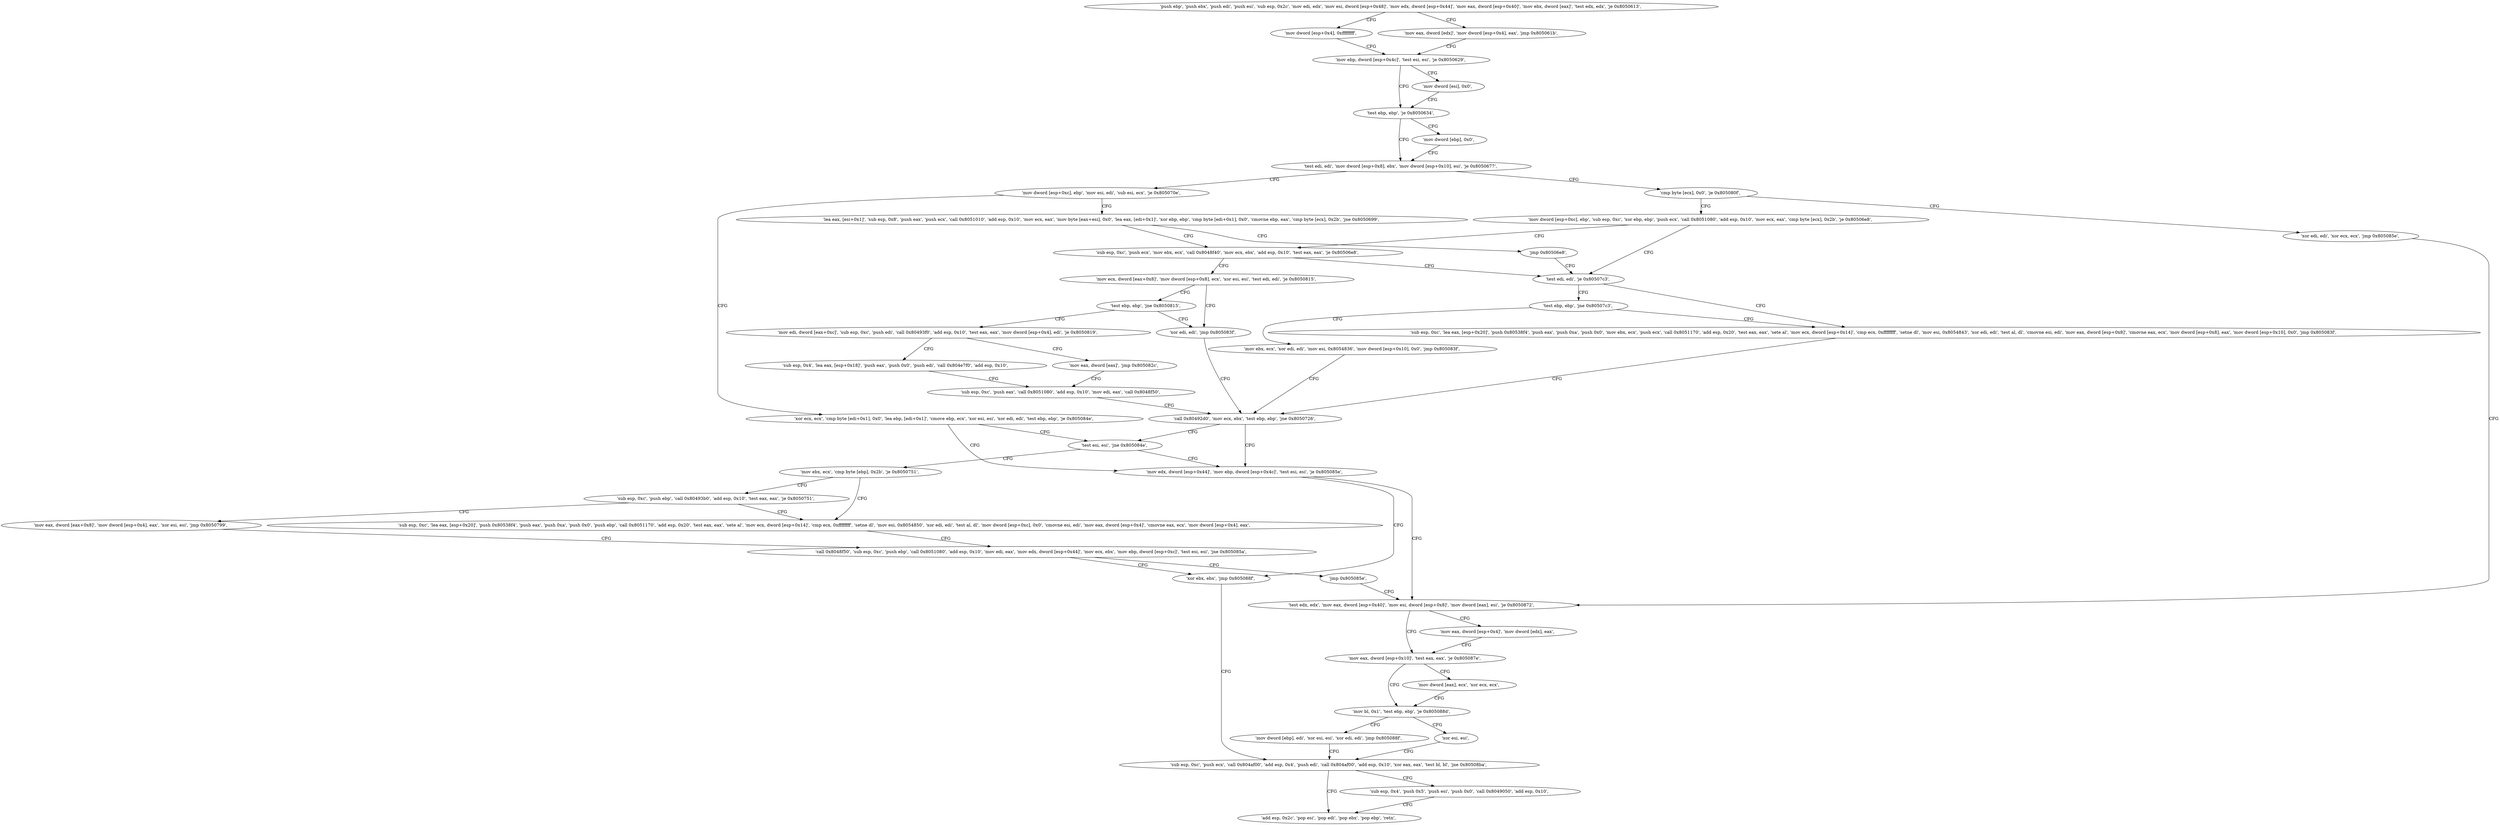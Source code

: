 digraph "func" {
"134546928" [label = "'push ebp', 'push ebx', 'push edi', 'push esi', 'sub esp, 0x2c', 'mov edi, edx', 'mov esi, dword [esp+0x48]', 'mov edx, dword [esp+0x44]', 'mov eax, dword [esp+0x40]', 'mov ebx, dword [eax]', 'test edx, edx', 'je 0x8050613', " ]
"134546963" [label = "'mov dword [esp+0x4], 0xffffffff', " ]
"134546955" [label = "'mov eax, dword [edx]', 'mov dword [esp+0x4], eax', 'jmp 0x805061b', " ]
"134546971" [label = "'mov ebp, dword [esp+0x4c]', 'test esi, esi', 'je 0x8050629', " ]
"134546985" [label = "'test ebp, ebp', 'je 0x8050634', " ]
"134546996" [label = "'test edi, edi', 'mov dword [esp+0x8], ebx', 'mov dword [esp+0x10], esi', 'je 0x8050677', " ]
"134546989" [label = "'mov dword [ebp], 0x0', " ]
"134546979" [label = "'mov dword [esi], 0x0', " ]
"134547063" [label = "'cmp byte [ecx], 0x0', 'je 0x805080f', " ]
"134547008" [label = "'mov dword [esp+0xc], ebp', 'mov esi, edi', 'sub esi, ecx', 'je 0x805070e', " ]
"134547471" [label = "'xor edi, edi', 'xor ecx, ecx', 'jmp 0x805085e', " ]
"134547072" [label = "'mov dword [esp+0xc], ebp', 'sub esp, 0xc', 'xor ebp, ebp', 'push ecx', 'call 0x8051080', 'add esp, 0x10', 'mov ecx, eax', 'cmp byte [ecx], 0x2b', 'je 0x80506e8', " ]
"134547214" [label = "'xor ecx, ecx', 'cmp byte [edi+0x1], 0x0', 'lea ebp, [edi+0x1]', 'cmove ebp, ecx', 'xor esi, esi', 'xor edi, edi', 'test ebp, ebp', 'je 0x805084e', " ]
"134547022" [label = "'lea eax, [esi+0x1]', 'sub esp, 0x8', 'push eax', 'push ecx', 'call 0x8051010', 'add esp, 0x10', 'mov ecx, eax', 'mov byte [eax+esi], 0x0', 'lea eax, [edi+0x1]', 'xor ebp, ebp', 'cmp byte [edi+0x1], 0x0', 'cmovne ebp, eax', 'cmp byte [ecx], 0x2b', 'jne 0x8050699', " ]
"134547550" [label = "'test edx, edx', 'mov eax, dword [esp+0x40]', 'mov esi, dword [esp+0x8]', 'mov dword [eax], esi', 'je 0x8050872', " ]
"134547176" [label = "'test edi, edi', 'je 0x80507c3', " ]
"134547097" [label = "'sub esp, 0xc', 'push ecx', 'mov ebx, ecx', 'call 0x8048f40', 'mov ecx, ebx', 'add esp, 0x10', 'test eax, eax', 'je 0x80506e8', " ]
"134547534" [label = "'mov edx, dword [esp+0x44]', 'mov ebp, dword [esp+0x4c]', 'test esi, esi', 'je 0x805085e', " ]
"134547238" [label = "'test esi, esi', 'jne 0x805084e', " ]
"134547061" [label = "'jmp 0x80506e8', " ]
"134547570" [label = "'mov eax, dword [esp+0x10]', 'test eax, eax', 'je 0x805087e', " ]
"134547564" [label = "'mov eax, dword [esp+0x4]', 'mov dword [edx], eax', " ]
"134547395" [label = "'sub esp, 0xc', 'lea eax, [esp+0x20]', 'push 0x80538f4', 'push eax', 'push 0xa', 'push 0x0', 'mov ebx, ecx', 'push ecx', 'call 0x8051170', 'add esp, 0x20', 'test eax, eax', 'sete al', 'mov ecx, dword [esp+0x14]', 'cmp ecx, 0xffffffff', 'setne dl', 'mov esi, 0x8054843', 'xor edi, edi', 'test al, dl', 'cmovne esi, edi', 'mov eax, dword [esp+0x8]', 'cmovne eax, ecx', 'mov dword [esp+0x8], eax', 'mov dword [esp+0x10], 0x0', 'jmp 0x805083f', " ]
"134547184" [label = "'test ebp, ebp', 'jne 0x80507c3', " ]
"134547117" [label = "'mov ecx, dword [eax+0x8]', 'mov dword [esp+0x8], ecx', 'xor esi, esi', 'test edi, edi', 'je 0x8050815', " ]
"134547546" [label = "'xor ebx, ebx', 'jmp 0x805088f', " ]
"134547246" [label = "'mov ebx, ecx', 'cmp byte [ebp], 0x2b', 'je 0x8050751', " ]
"134547582" [label = "'mov bl, 0x1', 'test ebp, ebp', 'je 0x805088d', " ]
"134547578" [label = "'mov dword [eax], ecx', 'xor ecx, ecx', " ]
"134547519" [label = "'call 0x80492d0', 'mov ecx, ebx', 'test ebp, ebp', 'jne 0x8050726', " ]
"134547192" [label = "'mov ebx, ecx', 'xor edi, edi', 'mov esi, 0x8054836', 'mov dword [esp+0x10], 0x0', 'jmp 0x805083f', " ]
"134547477" [label = "'xor edi, edi', 'jmp 0x805083f', " ]
"134547134" [label = "'test ebp, ebp', 'jne 0x8050815', " ]
"134547599" [label = "'sub esp, 0xc', 'push ecx', 'call 0x804af00', 'add esp, 0x4', 'push edi', 'call 0x804af00', 'add esp, 0x10', 'xor eax, eax', 'test bl, bl', 'jne 0x80508ba', " ]
"134547281" [label = "'sub esp, 0xc', 'lea eax, [esp+0x20]', 'push 0x80538f4', 'push eax', 'push 0xa', 'push 0x0', 'push ebp', 'call 0x8051170', 'add esp, 0x20', 'test eax, eax', 'sete al', 'mov ecx, dword [esp+0x14]', 'cmp ecx, 0xffffffff', 'setne dl', 'mov esi, 0x8054850', 'xor edi, edi', 'test al, dl', 'mov dword [esp+0xc], 0x0', 'cmovne esi, edi', 'mov eax, dword [esp+0x4]', 'cmovne eax, ecx', 'mov dword [esp+0x4], eax', " ]
"134547254" [label = "'sub esp, 0xc', 'push ebp', 'call 0x80493b0', 'add esp, 0x10', 'test eax, eax', 'je 0x8050751', " ]
"134547597" [label = "'xor esi, esi', " ]
"134547588" [label = "'mov dword [ebp], edi', 'xor esi, esi', 'xor edi, edi', 'jmp 0x805088f', " ]
"134547142" [label = "'mov edi, dword [eax+0xc]', 'sub esp, 0xc', 'push edi', 'call 0x80493f0', 'add esp, 0x10', 'test eax, eax', 'mov dword [esp+0x4], edi', 'je 0x8050819', " ]
"134547642" [label = "'add esp, 0x2c', 'pop esi', 'pop edi', 'pop ebx', 'pop ebp', 'retn', " ]
"134547626" [label = "'sub esp, 0x4', 'push 0x5', 'push esi', 'push 0x0', 'call 0x8049050', 'add esp, 0x10', " ]
"134547353" [label = "'call 0x8048f50', 'sub esp, 0xc', 'push ebp', 'call 0x8051080', 'add esp, 0x10', 'mov edi, eax', 'mov edx, dword [esp+0x44]', 'mov ecx, ebx', 'mov ebp, dword [esp+0xc]', 'test esi, esi', 'jne 0x805085a', " ]
"134547270" [label = "'mov eax, dword [eax+0x8]', 'mov dword [esp+0x4], eax', 'xor esi, esi', 'jmp 0x8050799', " ]
"134547481" [label = "'sub esp, 0x4', 'lea eax, [esp+0x18]', 'push eax', 'push 0x0', 'push edi', 'call 0x804e7f0', 'add esp, 0x10', " ]
"134547169" [label = "'mov eax, dword [eax]', 'jmp 0x805082c', " ]
"134547390" [label = "'jmp 0x805085e', " ]
"134547500" [label = "'sub esp, 0xc', 'push eax', 'call 0x8051080', 'add esp, 0x10', 'mov edi, eax', 'call 0x8048f50', " ]
"134546928" -> "134546963" [ label = "CFG" ]
"134546928" -> "134546955" [ label = "CFG" ]
"134546963" -> "134546971" [ label = "CFG" ]
"134546955" -> "134546971" [ label = "CFG" ]
"134546971" -> "134546985" [ label = "CFG" ]
"134546971" -> "134546979" [ label = "CFG" ]
"134546985" -> "134546996" [ label = "CFG" ]
"134546985" -> "134546989" [ label = "CFG" ]
"134546996" -> "134547063" [ label = "CFG" ]
"134546996" -> "134547008" [ label = "CFG" ]
"134546989" -> "134546996" [ label = "CFG" ]
"134546979" -> "134546985" [ label = "CFG" ]
"134547063" -> "134547471" [ label = "CFG" ]
"134547063" -> "134547072" [ label = "CFG" ]
"134547008" -> "134547214" [ label = "CFG" ]
"134547008" -> "134547022" [ label = "CFG" ]
"134547471" -> "134547550" [ label = "CFG" ]
"134547072" -> "134547176" [ label = "CFG" ]
"134547072" -> "134547097" [ label = "CFG" ]
"134547214" -> "134547534" [ label = "CFG" ]
"134547214" -> "134547238" [ label = "CFG" ]
"134547022" -> "134547097" [ label = "CFG" ]
"134547022" -> "134547061" [ label = "CFG" ]
"134547550" -> "134547570" [ label = "CFG" ]
"134547550" -> "134547564" [ label = "CFG" ]
"134547176" -> "134547395" [ label = "CFG" ]
"134547176" -> "134547184" [ label = "CFG" ]
"134547097" -> "134547176" [ label = "CFG" ]
"134547097" -> "134547117" [ label = "CFG" ]
"134547534" -> "134547550" [ label = "CFG" ]
"134547534" -> "134547546" [ label = "CFG" ]
"134547238" -> "134547534" [ label = "CFG" ]
"134547238" -> "134547246" [ label = "CFG" ]
"134547061" -> "134547176" [ label = "CFG" ]
"134547570" -> "134547582" [ label = "CFG" ]
"134547570" -> "134547578" [ label = "CFG" ]
"134547564" -> "134547570" [ label = "CFG" ]
"134547395" -> "134547519" [ label = "CFG" ]
"134547184" -> "134547395" [ label = "CFG" ]
"134547184" -> "134547192" [ label = "CFG" ]
"134547117" -> "134547477" [ label = "CFG" ]
"134547117" -> "134547134" [ label = "CFG" ]
"134547546" -> "134547599" [ label = "CFG" ]
"134547246" -> "134547281" [ label = "CFG" ]
"134547246" -> "134547254" [ label = "CFG" ]
"134547582" -> "134547597" [ label = "CFG" ]
"134547582" -> "134547588" [ label = "CFG" ]
"134547578" -> "134547582" [ label = "CFG" ]
"134547519" -> "134547238" [ label = "CFG" ]
"134547519" -> "134547534" [ label = "CFG" ]
"134547192" -> "134547519" [ label = "CFG" ]
"134547477" -> "134547519" [ label = "CFG" ]
"134547134" -> "134547477" [ label = "CFG" ]
"134547134" -> "134547142" [ label = "CFG" ]
"134547599" -> "134547642" [ label = "CFG" ]
"134547599" -> "134547626" [ label = "CFG" ]
"134547281" -> "134547353" [ label = "CFG" ]
"134547254" -> "134547281" [ label = "CFG" ]
"134547254" -> "134547270" [ label = "CFG" ]
"134547597" -> "134547599" [ label = "CFG" ]
"134547588" -> "134547599" [ label = "CFG" ]
"134547142" -> "134547481" [ label = "CFG" ]
"134547142" -> "134547169" [ label = "CFG" ]
"134547626" -> "134547642" [ label = "CFG" ]
"134547353" -> "134547546" [ label = "CFG" ]
"134547353" -> "134547390" [ label = "CFG" ]
"134547270" -> "134547353" [ label = "CFG" ]
"134547481" -> "134547500" [ label = "CFG" ]
"134547169" -> "134547500" [ label = "CFG" ]
"134547390" -> "134547550" [ label = "CFG" ]
"134547500" -> "134547519" [ label = "CFG" ]
}
